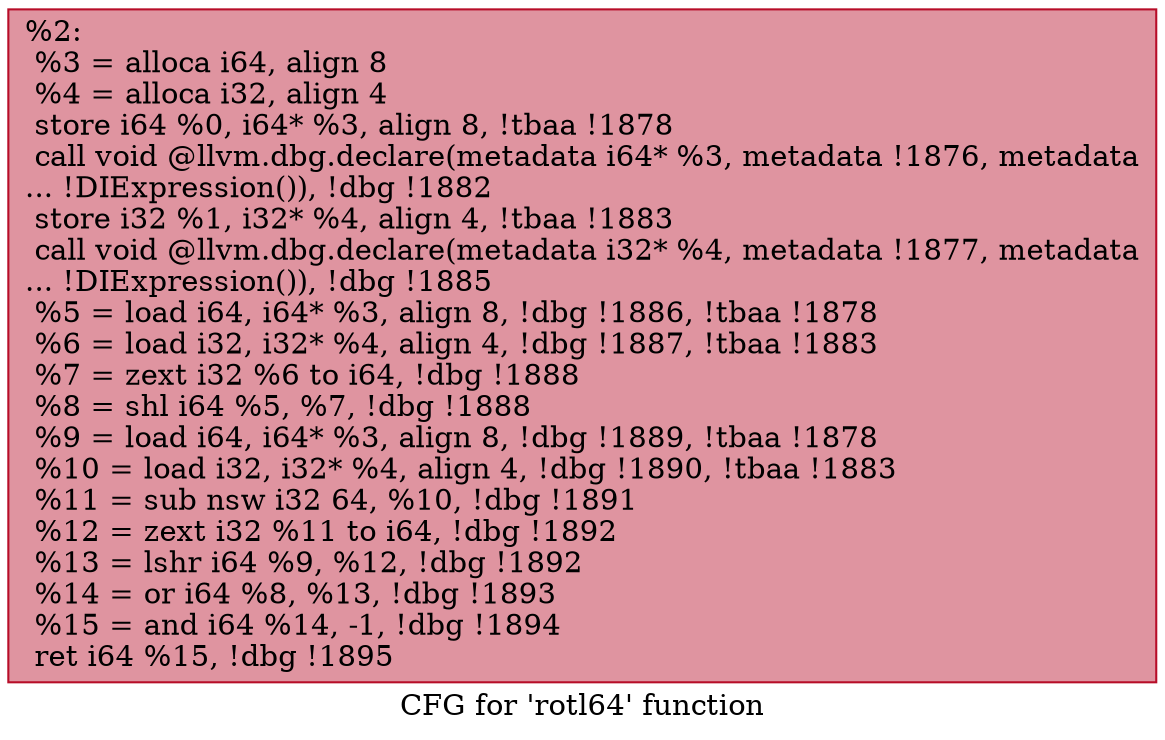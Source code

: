 digraph "CFG for 'rotl64' function" {
	label="CFG for 'rotl64' function";

	Node0x25f2d70 [shape=record,color="#b70d28ff", style=filled, fillcolor="#b70d2870",label="{%2:\l  %3 = alloca i64, align 8\l  %4 = alloca i32, align 4\l  store i64 %0, i64* %3, align 8, !tbaa !1878\l  call void @llvm.dbg.declare(metadata i64* %3, metadata !1876, metadata\l... !DIExpression()), !dbg !1882\l  store i32 %1, i32* %4, align 4, !tbaa !1883\l  call void @llvm.dbg.declare(metadata i32* %4, metadata !1877, metadata\l... !DIExpression()), !dbg !1885\l  %5 = load i64, i64* %3, align 8, !dbg !1886, !tbaa !1878\l  %6 = load i32, i32* %4, align 4, !dbg !1887, !tbaa !1883\l  %7 = zext i32 %6 to i64, !dbg !1888\l  %8 = shl i64 %5, %7, !dbg !1888\l  %9 = load i64, i64* %3, align 8, !dbg !1889, !tbaa !1878\l  %10 = load i32, i32* %4, align 4, !dbg !1890, !tbaa !1883\l  %11 = sub nsw i32 64, %10, !dbg !1891\l  %12 = zext i32 %11 to i64, !dbg !1892\l  %13 = lshr i64 %9, %12, !dbg !1892\l  %14 = or i64 %8, %13, !dbg !1893\l  %15 = and i64 %14, -1, !dbg !1894\l  ret i64 %15, !dbg !1895\l}"];
}
